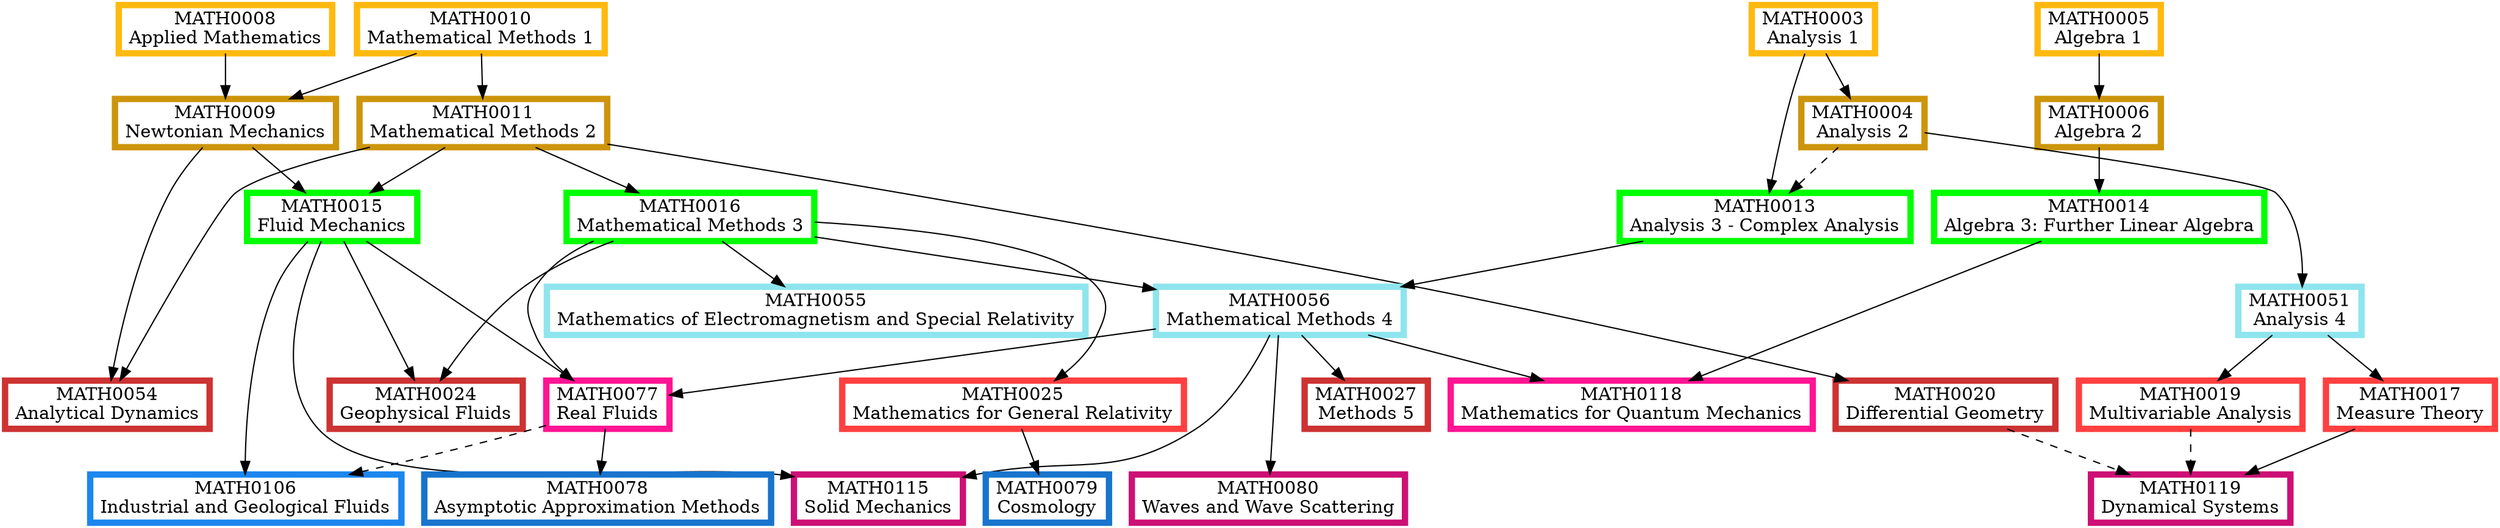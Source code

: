 digraph {
	node [fillcolor=white penwidth=5 shape=box style="filled,bold"]
	subgraph "1.0 1" {
		rank=same
		MATH0008 [label="MATH0008
Applied Mathematics" color=darkgoldenrod1 href="https://www.ucl.ac.uk/maths/sites/maths/files/math0008.pdf" tooltip="Year 1, term 1"]
		MATH0010 [label="MATH0010
Mathematical Methods 1" color=darkgoldenrod1 href="https://www.ucl.ac.uk/maths/sites/maths/files/math0010.pdf" tooltip="Year 1, term 1"]
		MATH0005 [label="MATH0005
Algebra 1" color=darkgoldenrod1 href="https://www.ucl.ac.uk/maths/sites/maths/files/math0005.pdf" tooltip="Year 1, term 1"]
		MATH0003 [label="MATH0003
Analysis 1" color=darkgoldenrod1 href="https://www.ucl.ac.uk/maths/sites/maths/files/math0003.pdf" tooltip="Year 1, term 1"]
	}
	MATH0005 -> MATH0006
	MATH0010 -> MATH0011
	MATH0008 -> MATH0009
	MATH0010 -> MATH0009
	MATH0003 -> MATH0004
	subgraph "1.0 2" {
		rank=same
		MATH0006 [label="MATH0006
Algebra 2" color=darkgoldenrod3 href="https://www.ucl.ac.uk/maths/sites/maths/files/math0006.pdf" tooltip="Year 1, term 2"]
		MATH0011 [label="MATH0011
Mathematical Methods 2" color=darkgoldenrod3 href="https://www.ucl.ac.uk/maths/sites/maths/files/math0011_2.pdf" tooltip="Year 1, term 2"]
		MATH0009 [label="MATH0009
Newtonian Mechanics" color=darkgoldenrod3 href="https://www.ucl.ac.uk/maths/sites/maths/files/math0009.pdf" tooltip="Year 1, term 2"]
		MATH0004 [label="MATH0004
Analysis 2" color=darkgoldenrod3 href="https://www.ucl.ac.uk/maths/sites/maths/files/math0004.pdf" tooltip="Year 1, term 2"]
	}
	MATH0006 -> MATH0014
	MATH0011 -> MATH0016
	MATH0003 -> MATH0013
	MATH0004 -> MATH0013 [style=dashed]
	MATH0011 -> MATH0015
	MATH0009 -> MATH0015
	subgraph "2.0 1" {
		rank=same
		MATH0014 [label="MATH0014
Algebra 3: Further Linear Algebra" color=green1 href="https://www.ucl.ac.uk/maths/sites/maths/files/math0014.pdf" tooltip="Year 2, term 1"]
		MATH0016 [label="MATH0016
Mathematical Methods 3" color=green1 href="https://www.ucl.ac.uk/maths/sites/maths/files/math0016.pdf" tooltip="Year 2, term 1"]
		MATH0013 [label="MATH0013
Analysis 3 - Complex Analysis" color=green1 href="https://www.ucl.ac.uk/maths/sites/maths/files/math0013.pdf" tooltip="Year 2, term 1"]
		MATH0015 [label="MATH0015
Fluid Mechanics" color=green1 href="https://www.ucl.ac.uk/maths/sites/maths/files/math0015.pdf" tooltip="Year 2, term 1"]
	}
	MATH0016 -> MATH0055
	MATH0004 -> MATH0051
	MATH0013 -> MATH0056
	MATH0016 -> MATH0056
	subgraph "2.5 2" {
		rank=same
		MATH0055 [label="MATH0055
Mathematics of Electromagnetism and Special Relativity" color=cadetblue2 href="https://www.ucl.ac.uk/maths/sites/maths/files/math0055_3.pdf" tooltip="Year 2 or 3, term 2"]
		MATH0051 [label="MATH0051
Analysis 4" color=cadetblue2 href="https://www.ucl.ac.uk/maths/sites/maths/files/math0051.pdf" tooltip="Year 2 or 3, term 2"]
		MATH0056 [label="MATH0056
Mathematical Methods 4" color=cadetblue2 href="https://www.ucl.ac.uk/maths/sites/maths/files/math0056.pdf" tooltip="Year 2 or 3, term 2"]
	}
	MATH0016 -> MATH0025
	MATH0051 -> MATH0019
	MATH0051 -> MATH0017
	subgraph "3.0 1" {
		rank=same
		MATH0025 [label="MATH0025
Mathematics for General Relativity" color=brown1 href="https://www.ucl.ac.uk/maths/sites/maths/files/math0025.pdf" tooltip="Year 3, term 1"]
		MATH0019 [label="MATH0019
Multivariable Analysis" color=brown1 href="https://www.ucl.ac.uk/maths/sites/maths/files/math0019.pdf" tooltip="Year 3, term 1"]
		MATH0017 [label="MATH0017
Measure Theory" color=brown1 href="https://www.ucl.ac.uk/maths/sites/maths/files/math0017.pdf" tooltip="Year 3, term 1"]
	}
	MATH0056 -> MATH0027
	MATH0011 -> MATH0054
	MATH0009 -> MATH0054
	MATH0011 -> MATH0020
	MATH0015 -> MATH0024
	MATH0016 -> MATH0024
	subgraph "3.0 2" {
		rank=same
		MATH0027 [label="MATH0027
Methods 5" color=brown3 href="https://www.ucl.ac.uk/maths/sites/maths/files/math0027.pdf" tooltip="Year 3, term 2"]
		MATH0054 [label="MATH0054
Analytical Dynamics" color=brown3 href="https://www.ucl.ac.uk/maths/sites/maths/files/math0054.pdf" tooltip="Year 3, term 2"]
		MATH0020 [label="MATH0020
Differential Geometry" color=brown3 href="https://www.ucl.ac.uk/maths/sites/maths/files/math0020.pdf" tooltip="Year 3, term 2"]
		MATH0024 [label="MATH0024
Geophysical Fluids" color=brown3 href="https://www.ucl.ac.uk/maths/sites/maths/files/math0024.pdf" tooltip="Year 3, term 2"]
	}
	MATH0015 -> MATH0077
	MATH0016 -> MATH0077
	MATH0056 -> MATH0077
	MATH0056 -> MATH0118
	MATH0014 -> MATH0118
	subgraph "3.5 1" {
		rank=same
		MATH0077 [label="MATH0077
Real Fluids" color=deeppink1 href="https://www.ucl.ac.uk/maths/sites/maths/files/math0077.pdf" tooltip="Year 3 or 4, term 1"]
		MATH0118 [label="MATH0118
Mathematics for Quantum Mechanics" color=deeppink1 href="https://www.ucl.ac.uk/maths/sites/maths/files/math0118.pdf" tooltip="Year 3 or 4, term 1"]
	}
	MATH0017 -> MATH0119
	MATH0019 -> MATH0119 [style=dashed]
	MATH0020 -> MATH0119 [style=dashed]
	MATH0015 -> MATH0115
	MATH0056 -> MATH0115
	MATH0056 -> MATH0080
	subgraph "3.5 2" {
		rank=same
		MATH0119 [label="MATH0119
Dynamical Systems" color=deeppink3 href="https://www.ucl.ac.uk/maths/sites/maths/files/math0119.pdf" tooltip="Year 3 or 4, term 2"]
		MATH0115 [label="MATH0115
Solid Mechanics" color=deeppink3 href="https://www.ucl.ac.uk/maths/sites/maths/files/math0115_syllabus.pdf" tooltip="Year 3 or 4, term 2"]
		MATH0080 [label="MATH0080
Waves and Wave Scattering" color=deeppink3 href="https://www.ucl.ac.uk/maths/sites/maths/files/math0080.pdf" tooltip="Year 3 or 4, term 2"]
	}
	MATH0015 -> MATH0106
	MATH0077 -> MATH0106 [style=dashed]
	subgraph "4.0 1" {
		rank=same
		MATH0106 [label="MATH0106
Industrial and Geological Fluids" color=dodgerblue2 href="https://www.ucl.ac.uk/maths/sites/maths/files/math0106.pdf" tooltip="Year 4, term 1"]
	}
	MATH0077 -> MATH0078
	MATH0025 -> MATH0079
	subgraph "4.0 2" {
		rank=same
		MATH0078 [label="MATH0078
Asymptotic Approximation Methods" color=dodgerblue3 href="https://www.ucl.ac.uk/maths/sites/maths/files/math0078.pdf" tooltip="Year 4, term 2"]
		MATH0079 [label="MATH0079
Cosmology" color=dodgerblue3 href="https://www.ucl.ac.uk/maths/sites/maths/files/math0079.pdf" tooltip="Year 4, term 2"]
	}
}
